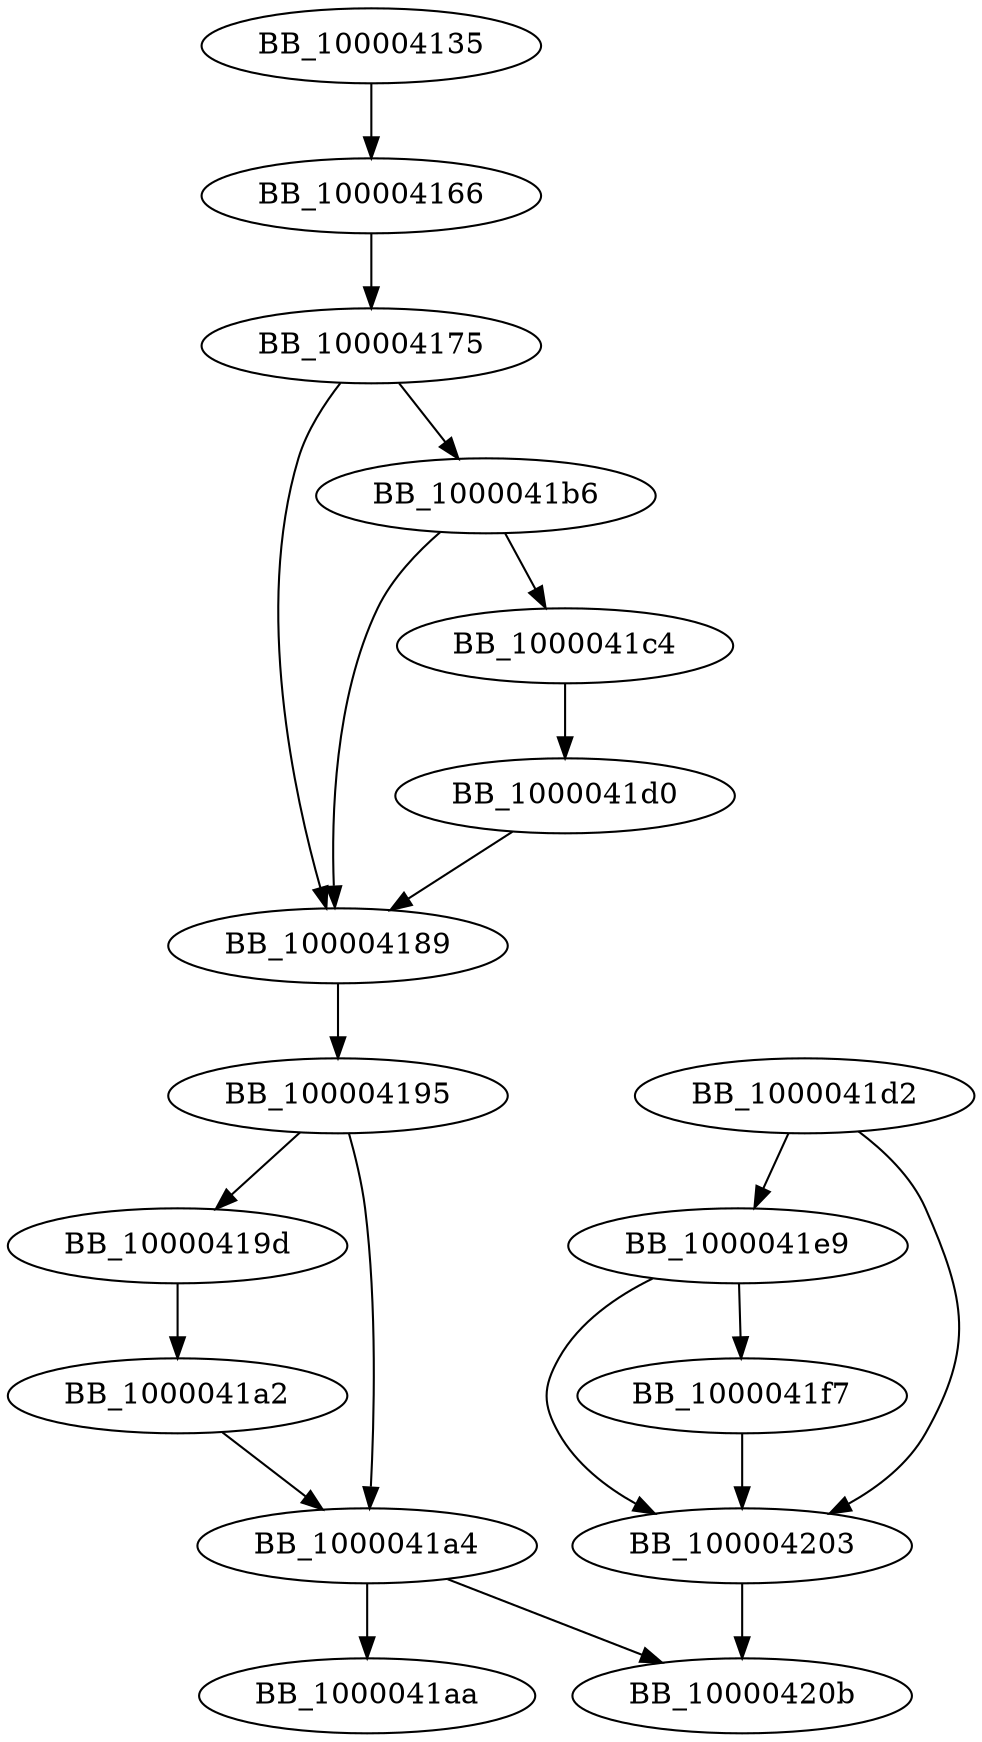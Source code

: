DiGraph __Z10removeFileSs{
BB_100004135->BB_100004166
BB_100004166->BB_100004175
BB_100004175->BB_100004189
BB_100004175->BB_1000041b6
BB_100004189->BB_100004195
BB_100004195->BB_10000419d
BB_100004195->BB_1000041a4
BB_10000419d->BB_1000041a2
BB_1000041a2->BB_1000041a4
BB_1000041a4->BB_1000041aa
BB_1000041a4->BB_10000420b
BB_1000041b6->BB_100004189
BB_1000041b6->BB_1000041c4
BB_1000041c4->BB_1000041d0
BB_1000041d0->BB_100004189
BB_1000041d2->BB_1000041e9
BB_1000041d2->BB_100004203
BB_1000041e9->BB_1000041f7
BB_1000041e9->BB_100004203
BB_1000041f7->BB_100004203
BB_100004203->BB_10000420b
}
